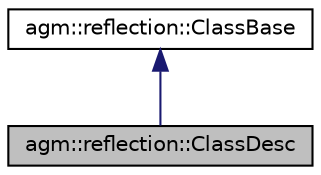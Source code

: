 digraph "agm::reflection::ClassDesc"
{
  edge [fontname="Helvetica",fontsize="10",labelfontname="Helvetica",labelfontsize="10"];
  node [fontname="Helvetica",fontsize="10",shape=record];
  Node1 [label="agm::reflection::ClassDesc",height=0.2,width=0.4,color="black", fillcolor="grey75", style="filled", fontcolor="black"];
  Node2 -> Node1 [dir="back",color="midnightblue",fontsize="10",style="solid",fontname="Helvetica"];
  Node2 [label="agm::reflection::ClassBase",height=0.2,width=0.4,color="black", fillcolor="white", style="filled",URL="$classagm_1_1reflection_1_1_class_base.html"];
}
